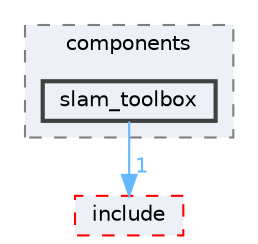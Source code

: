 digraph "smacc2_client_library/nav2z_client/nav2z_client/src/nav2z_client/components/slam_toolbox"
{
 // LATEX_PDF_SIZE
  bgcolor="transparent";
  edge [fontname=Helvetica,fontsize=10,labelfontname=Helvetica,labelfontsize=10];
  node [fontname=Helvetica,fontsize=10,shape=box,height=0.2,width=0.4];
  compound=true
  subgraph clusterdir_489022b34b6f33c558ff8778b054242f {
    graph [ bgcolor="#edf0f7", pencolor="grey50", label="components", fontname=Helvetica,fontsize=10 style="filled,dashed", URL="dir_489022b34b6f33c558ff8778b054242f.html",tooltip=""]
  dir_458b1369ecd3832418ab3b7fb3e12fd7 [label="slam_toolbox", fillcolor="#edf0f7", color="grey25", style="filled,bold", URL="dir_458b1369ecd3832418ab3b7fb3e12fd7.html",tooltip=""];
  }
  dir_a54a6761668c219ed2639eecfde4195c [label="include", fillcolor="#edf0f7", color="red", style="filled,dashed", URL="dir_a54a6761668c219ed2639eecfde4195c.html",tooltip=""];
  dir_458b1369ecd3832418ab3b7fb3e12fd7->dir_a54a6761668c219ed2639eecfde4195c [headlabel="1", labeldistance=1.5 headhref="dir_000099_000056.html" color="steelblue1" fontcolor="steelblue1"];
}
